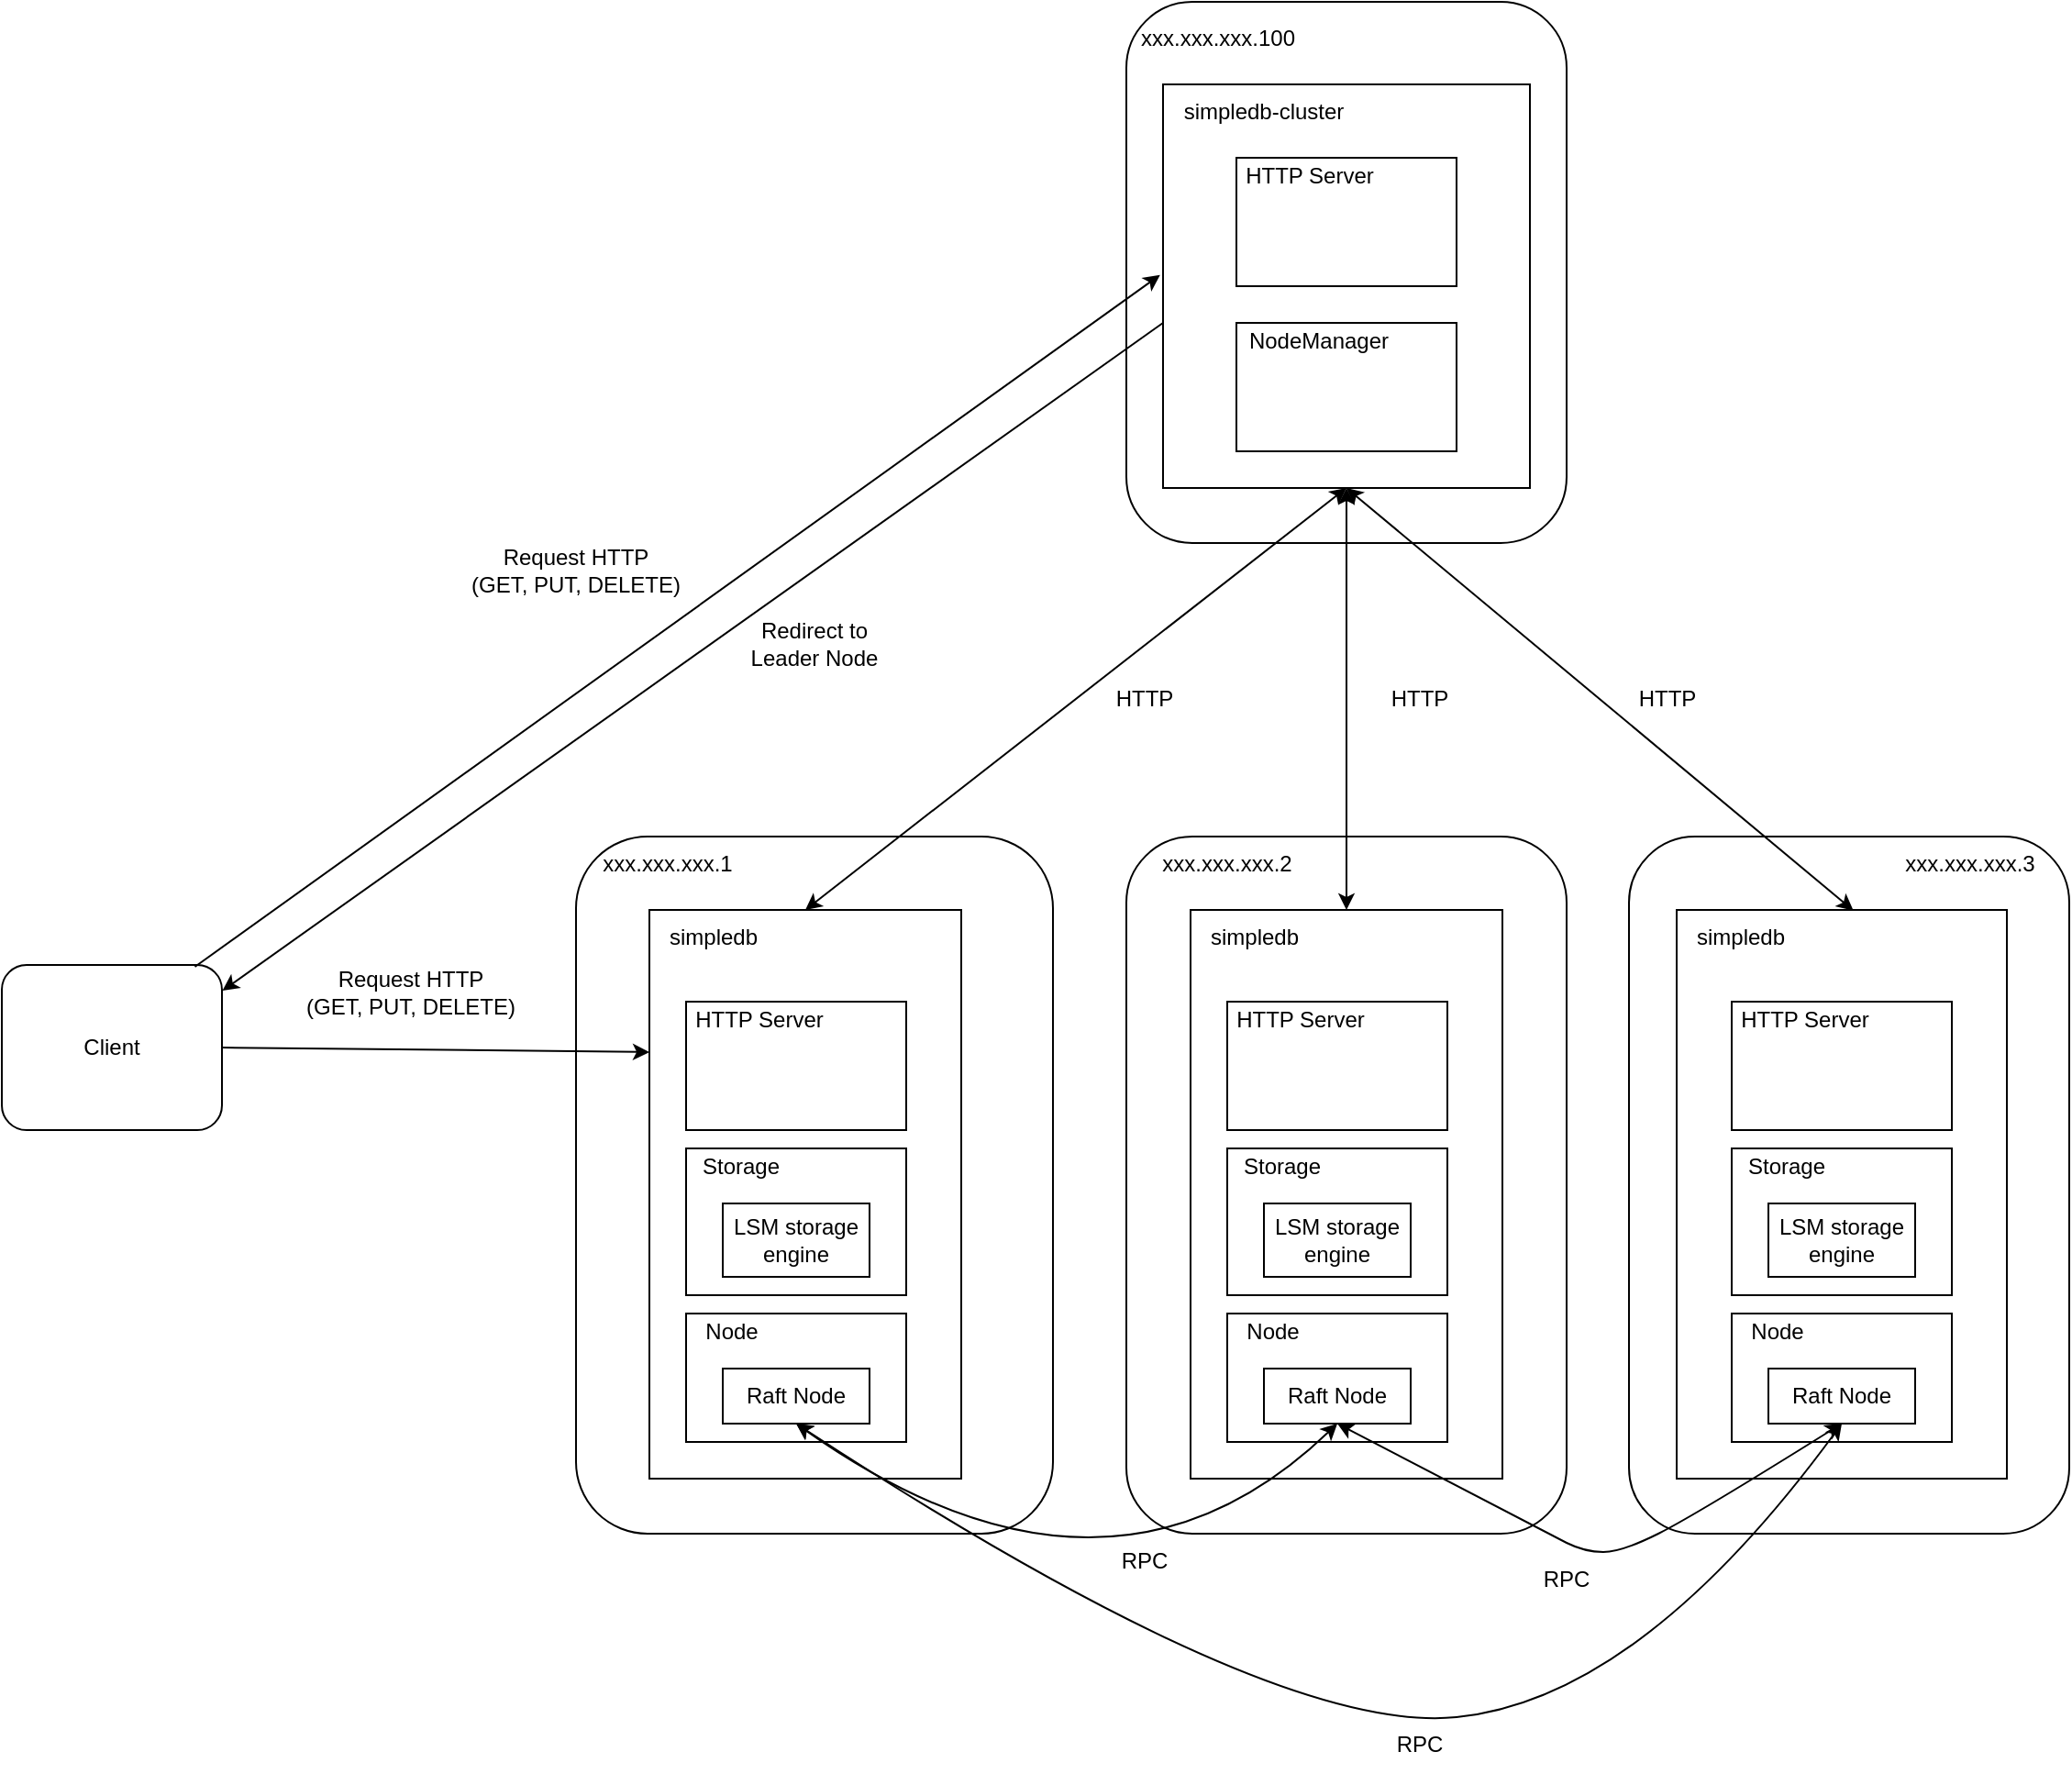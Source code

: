 <mxfile>
    <diagram id="cczpVjkR36ITg0IE3CeR" name="Page-1">
        <mxGraphModel dx="2537" dy="1078" grid="1" gridSize="10" guides="1" tooltips="1" connect="1" arrows="1" fold="1" page="1" pageScale="1" pageWidth="827" pageHeight="1169" math="0" shadow="0">
            <root>
                <mxCell id="0"/>
                <mxCell id="1" parent="0"/>
                <mxCell id="90" value="" style="rounded=1;whiteSpace=wrap;html=1;" parent="1" vertex="1">
                    <mxGeometry x="140" y="265" width="240" height="295" as="geometry"/>
                </mxCell>
                <mxCell id="85" value="" style="rounded=1;whiteSpace=wrap;html=1;" parent="1" vertex="1">
                    <mxGeometry x="414" y="720" width="240" height="380" as="geometry"/>
                </mxCell>
                <mxCell id="18" value="" style="rounded=1;whiteSpace=wrap;html=1;" parent="1" vertex="1">
                    <mxGeometry x="140" y="720" width="240" height="380" as="geometry"/>
                </mxCell>
                <mxCell id="17" value="" style="rounded=1;whiteSpace=wrap;html=1;" parent="1" vertex="1">
                    <mxGeometry x="-160" y="720" width="260" height="380" as="geometry"/>
                </mxCell>
                <mxCell id="2" value="" style="rounded=0;whiteSpace=wrap;html=1;" parent="1" vertex="1">
                    <mxGeometry x="160" y="310" width="200" height="220" as="geometry"/>
                </mxCell>
                <mxCell id="3" value="simpledb-cluster" style="text;html=1;strokeColor=none;fillColor=none;align=center;verticalAlign=middle;whiteSpace=wrap;rounded=0;" parent="1" vertex="1">
                    <mxGeometry x="160" y="310" width="110" height="30" as="geometry"/>
                </mxCell>
                <mxCell id="6" value="" style="rounded=0;whiteSpace=wrap;html=1;" parent="1" vertex="1">
                    <mxGeometry x="-120" y="760" width="170" height="310" as="geometry"/>
                </mxCell>
                <mxCell id="7" value="simpledb" style="text;html=1;strokeColor=none;fillColor=none;align=center;verticalAlign=middle;whiteSpace=wrap;rounded=0;" parent="1" vertex="1">
                    <mxGeometry x="-140" y="760" width="110" height="30" as="geometry"/>
                </mxCell>
                <mxCell id="8" value="" style="rounded=0;whiteSpace=wrap;html=1;" parent="1" vertex="1">
                    <mxGeometry x="440" y="760" width="180" height="310" as="geometry"/>
                </mxCell>
                <mxCell id="9" value="simpledb" style="text;html=1;strokeColor=none;fillColor=none;align=center;verticalAlign=middle;whiteSpace=wrap;rounded=0;" parent="1" vertex="1">
                    <mxGeometry x="420" y="760" width="110" height="30" as="geometry"/>
                </mxCell>
                <mxCell id="10" value="" style="rounded=0;whiteSpace=wrap;html=1;" parent="1" vertex="1">
                    <mxGeometry x="175" y="760" width="170" height="310" as="geometry"/>
                </mxCell>
                <mxCell id="11" value="simpledb" style="text;html=1;strokeColor=none;fillColor=none;align=center;verticalAlign=middle;whiteSpace=wrap;rounded=0;" parent="1" vertex="1">
                    <mxGeometry x="155" y="760" width="110" height="30" as="geometry"/>
                </mxCell>
                <mxCell id="12" value="" style="endArrow=classic;startArrow=classic;html=1;entryX=0.5;entryY=1;entryDx=0;entryDy=0;exitX=0.5;exitY=0;exitDx=0;exitDy=0;" parent="1" source="6" target="2" edge="1">
                    <mxGeometry width="50" height="50" relative="1" as="geometry">
                        <mxPoint x="600" y="590" as="sourcePoint"/>
                        <mxPoint x="650" y="540" as="targetPoint"/>
                    </mxGeometry>
                </mxCell>
                <mxCell id="13" value="" style="endArrow=classic;startArrow=classic;html=1;entryX=0.5;entryY=1;entryDx=0;entryDy=0;exitX=0.5;exitY=0;exitDx=0;exitDy=0;" parent="1" source="10" target="2" edge="1">
                    <mxGeometry width="50" height="50" relative="1" as="geometry">
                        <mxPoint x="-20" y="680" as="sourcePoint"/>
                        <mxPoint x="270" y="540" as="targetPoint"/>
                    </mxGeometry>
                </mxCell>
                <mxCell id="14" value="" style="endArrow=classic;startArrow=classic;html=1;entryX=0.5;entryY=1;entryDx=0;entryDy=0;exitX=0.535;exitY=0.001;exitDx=0;exitDy=0;exitPerimeter=0;" parent="1" source="8" target="2" edge="1">
                    <mxGeometry width="50" height="50" relative="1" as="geometry">
                        <mxPoint x="270" y="680" as="sourcePoint"/>
                        <mxPoint x="270" y="540" as="targetPoint"/>
                    </mxGeometry>
                </mxCell>
                <mxCell id="21" value="" style="rounded=0;whiteSpace=wrap;html=1;" parent="1" vertex="1">
                    <mxGeometry x="-100" y="980" width="120" height="70" as="geometry"/>
                </mxCell>
                <mxCell id="31" value="" style="rounded=0;whiteSpace=wrap;html=1;" parent="1" vertex="1">
                    <mxGeometry x="-100" y="890" width="120" height="80" as="geometry"/>
                </mxCell>
                <mxCell id="32" value="Storage" style="text;html=1;strokeColor=none;fillColor=none;align=center;verticalAlign=middle;whiteSpace=wrap;rounded=0;" parent="1" vertex="1">
                    <mxGeometry x="-100" y="890" width="60" height="20" as="geometry"/>
                </mxCell>
                <mxCell id="33" value="Node" style="text;html=1;strokeColor=none;fillColor=none;align=center;verticalAlign=middle;whiteSpace=wrap;rounded=0;" parent="1" vertex="1">
                    <mxGeometry x="-100" y="980" width="50" height="20" as="geometry"/>
                </mxCell>
                <mxCell id="34" value="Raft Node" style="rounded=0;whiteSpace=wrap;html=1;" parent="1" vertex="1">
                    <mxGeometry x="-80" y="1010" width="80" height="30" as="geometry"/>
                </mxCell>
                <mxCell id="36" value="LSM storage engine" style="rounded=0;whiteSpace=wrap;html=1;" parent="1" vertex="1">
                    <mxGeometry x="-80" y="920" width="80" height="40" as="geometry"/>
                </mxCell>
                <mxCell id="38" value="" style="rounded=0;whiteSpace=wrap;html=1;" parent="1" vertex="1">
                    <mxGeometry x="-100" y="810" width="120" height="70" as="geometry"/>
                </mxCell>
                <mxCell id="39" value="HTTP Server" style="text;html=1;strokeColor=none;fillColor=none;align=center;verticalAlign=middle;whiteSpace=wrap;rounded=0;" parent="1" vertex="1">
                    <mxGeometry x="-100" y="810" width="80" height="20" as="geometry"/>
                </mxCell>
                <mxCell id="40" value="" style="rounded=0;whiteSpace=wrap;html=1;" parent="1" vertex="1">
                    <mxGeometry x="195" y="980" width="120" height="70" as="geometry"/>
                </mxCell>
                <mxCell id="41" value="" style="rounded=0;whiteSpace=wrap;html=1;" parent="1" vertex="1">
                    <mxGeometry x="195" y="890" width="120" height="80" as="geometry"/>
                </mxCell>
                <mxCell id="42" value="Storage" style="text;html=1;strokeColor=none;fillColor=none;align=center;verticalAlign=middle;whiteSpace=wrap;rounded=0;" parent="1" vertex="1">
                    <mxGeometry x="195" y="890" width="60" height="20" as="geometry"/>
                </mxCell>
                <mxCell id="43" value="Node" style="text;html=1;strokeColor=none;fillColor=none;align=center;verticalAlign=middle;whiteSpace=wrap;rounded=0;" parent="1" vertex="1">
                    <mxGeometry x="195" y="980" width="50" height="20" as="geometry"/>
                </mxCell>
                <mxCell id="44" value="Raft Node" style="rounded=0;whiteSpace=wrap;html=1;" parent="1" vertex="1">
                    <mxGeometry x="215" y="1010" width="80" height="30" as="geometry"/>
                </mxCell>
                <mxCell id="45" value="LSM storage engine" style="rounded=0;whiteSpace=wrap;html=1;" parent="1" vertex="1">
                    <mxGeometry x="215" y="920" width="80" height="40" as="geometry"/>
                </mxCell>
                <mxCell id="46" value="" style="rounded=0;whiteSpace=wrap;html=1;" parent="1" vertex="1">
                    <mxGeometry x="195" y="810" width="120" height="70" as="geometry"/>
                </mxCell>
                <mxCell id="47" value="HTTP Server" style="text;html=1;strokeColor=none;fillColor=none;align=center;verticalAlign=middle;whiteSpace=wrap;rounded=0;" parent="1" vertex="1">
                    <mxGeometry x="195" y="810" width="80" height="20" as="geometry"/>
                </mxCell>
                <mxCell id="48" value="" style="rounded=0;whiteSpace=wrap;html=1;" parent="1" vertex="1">
                    <mxGeometry x="470" y="980" width="120" height="70" as="geometry"/>
                </mxCell>
                <mxCell id="49" value="" style="rounded=0;whiteSpace=wrap;html=1;" parent="1" vertex="1">
                    <mxGeometry x="470" y="890" width="120" height="80" as="geometry"/>
                </mxCell>
                <mxCell id="50" value="Storage" style="text;html=1;strokeColor=none;fillColor=none;align=center;verticalAlign=middle;whiteSpace=wrap;rounded=0;" parent="1" vertex="1">
                    <mxGeometry x="470" y="890" width="60" height="20" as="geometry"/>
                </mxCell>
                <mxCell id="51" value="Node" style="text;html=1;strokeColor=none;fillColor=none;align=center;verticalAlign=middle;whiteSpace=wrap;rounded=0;" parent="1" vertex="1">
                    <mxGeometry x="470" y="980" width="50" height="20" as="geometry"/>
                </mxCell>
                <mxCell id="52" value="Raft Node" style="rounded=0;whiteSpace=wrap;html=1;" parent="1" vertex="1">
                    <mxGeometry x="490" y="1010" width="80" height="30" as="geometry"/>
                </mxCell>
                <mxCell id="53" value="LSM storage engine" style="rounded=0;whiteSpace=wrap;html=1;" parent="1" vertex="1">
                    <mxGeometry x="490" y="920" width="80" height="40" as="geometry"/>
                </mxCell>
                <mxCell id="54" value="" style="rounded=0;whiteSpace=wrap;html=1;" parent="1" vertex="1">
                    <mxGeometry x="470" y="810" width="120" height="70" as="geometry"/>
                </mxCell>
                <mxCell id="55" value="HTTP Server" style="text;html=1;strokeColor=none;fillColor=none;align=center;verticalAlign=middle;whiteSpace=wrap;rounded=0;" parent="1" vertex="1">
                    <mxGeometry x="470" y="810" width="80" height="20" as="geometry"/>
                </mxCell>
                <mxCell id="26" value="" style="curved=1;startArrow=classic;endArrow=classic;html=1;exitX=0.5;exitY=1;exitDx=0;exitDy=0;entryX=0.5;entryY=1;entryDx=0;entryDy=0;" parent="1" source="44" target="52" edge="1">
                    <mxGeometry width="50" height="50" relative="1" as="geometry">
                        <mxPoint x="260" y="960" as="sourcePoint"/>
                        <mxPoint x="520" y="960" as="targetPoint"/>
                        <Array as="points">
                            <mxPoint x="370" y="1100"/>
                            <mxPoint x="390" y="1110"/>
                            <mxPoint x="410" y="1110"/>
                            <mxPoint x="450" y="1090"/>
                        </Array>
                    </mxGeometry>
                </mxCell>
                <mxCell id="24" value="" style="curved=1;startArrow=classic;endArrow=classic;html=1;entryX=0.5;entryY=1;entryDx=0;entryDy=0;exitX=0.5;exitY=1;exitDx=0;exitDy=0;" parent="1" source="34" target="44" edge="1">
                    <mxGeometry width="50" height="50" relative="1" as="geometry">
                        <mxPoint x="-40" y="1050" as="sourcePoint"/>
                        <mxPoint x="260" y="960" as="targetPoint"/>
                        <Array as="points">
                            <mxPoint x="130" y="1160"/>
                        </Array>
                    </mxGeometry>
                </mxCell>
                <mxCell id="25" value="" style="curved=1;startArrow=classic;endArrow=classic;html=1;exitX=0.5;exitY=1;exitDx=0;exitDy=0;entryX=0.5;entryY=1;entryDx=0;entryDy=0;" parent="1" source="34" target="52" edge="1">
                    <mxGeometry width="50" height="50" relative="1" as="geometry">
                        <mxPoint x="10" y="1070" as="sourcePoint"/>
                        <mxPoint x="520" y="960" as="targetPoint"/>
                        <Array as="points">
                            <mxPoint x="220" y="1210"/>
                            <mxPoint x="420" y="1190"/>
                        </Array>
                    </mxGeometry>
                </mxCell>
                <mxCell id="57" value="" style="rounded=0;whiteSpace=wrap;html=1;" parent="1" vertex="1">
                    <mxGeometry x="200" y="350" width="120" height="70" as="geometry"/>
                </mxCell>
                <mxCell id="58" value="HTTP Server" style="text;html=1;strokeColor=none;fillColor=none;align=center;verticalAlign=middle;whiteSpace=wrap;rounded=0;" parent="1" vertex="1">
                    <mxGeometry x="200" y="350" width="80" height="20" as="geometry"/>
                </mxCell>
                <mxCell id="59" value="" style="rounded=0;whiteSpace=wrap;html=1;" parent="1" vertex="1">
                    <mxGeometry x="200" y="440" width="120" height="70" as="geometry"/>
                </mxCell>
                <mxCell id="60" value="NodeManager" style="text;html=1;strokeColor=none;fillColor=none;align=center;verticalAlign=middle;whiteSpace=wrap;rounded=0;" parent="1" vertex="1">
                    <mxGeometry x="200" y="440" width="90" height="20" as="geometry"/>
                </mxCell>
                <mxCell id="61" value="Client" style="rounded=1;whiteSpace=wrap;html=1;" parent="1" vertex="1">
                    <mxGeometry x="-473" y="790" width="120" height="90" as="geometry"/>
                </mxCell>
                <mxCell id="68" value="" style="endArrow=classic;html=1;exitX=1;exitY=0.5;exitDx=0;exitDy=0;entryX=0;entryY=0.25;entryDx=0;entryDy=0;" parent="1" source="61" target="6" edge="1">
                    <mxGeometry width="50" height="50" relative="1" as="geometry">
                        <mxPoint x="-343" y="855" as="sourcePoint"/>
                        <mxPoint x="170" y="430" as="targetPoint"/>
                    </mxGeometry>
                </mxCell>
                <mxCell id="70" value="Request HTTP&lt;br&gt;(GET, PUT, DELETE)" style="text;html=1;strokeColor=none;fillColor=none;align=center;verticalAlign=middle;whiteSpace=wrap;rounded=0;" parent="1" vertex="1">
                    <mxGeometry x="-220" y="560" width="120" height="30" as="geometry"/>
                </mxCell>
                <mxCell id="72" value="Redirect to&lt;br&gt;Leader Node" style="text;html=1;strokeColor=none;fillColor=none;align=center;verticalAlign=middle;whiteSpace=wrap;rounded=0;" parent="1" vertex="1">
                    <mxGeometry x="-95" y="600" width="130" height="30" as="geometry"/>
                </mxCell>
                <mxCell id="73" value="" style="endArrow=classic;html=1;entryX=-0.008;entryY=0.472;entryDx=0;entryDy=0;entryPerimeter=0;exitX=0.877;exitY=0.011;exitDx=0;exitDy=0;exitPerimeter=0;" parent="1" source="61" target="2" edge="1">
                    <mxGeometry width="50" height="50" relative="1" as="geometry">
                        <mxPoint x="-370" y="770" as="sourcePoint"/>
                        <mxPoint x="270" y="760" as="targetPoint"/>
                    </mxGeometry>
                </mxCell>
                <mxCell id="74" value="" style="endArrow=classic;html=1;exitX=0;exitY=0.591;exitDx=0;exitDy=0;exitPerimeter=0;entryX=1.002;entryY=0.156;entryDx=0;entryDy=0;entryPerimeter=0;" parent="1" source="2" target="61" edge="1">
                    <mxGeometry width="50" height="50" relative="1" as="geometry">
                        <mxPoint x="-10" y="610" as="sourcePoint"/>
                        <mxPoint x="-350" y="820" as="targetPoint"/>
                    </mxGeometry>
                </mxCell>
                <mxCell id="78" value="RPC" style="text;html=1;strokeColor=none;fillColor=none;align=center;verticalAlign=middle;whiteSpace=wrap;rounded=0;" parent="1" vertex="1">
                    <mxGeometry x="240" y="1200" width="120" height="30" as="geometry"/>
                </mxCell>
                <mxCell id="79" value="RPC" style="text;html=1;strokeColor=none;fillColor=none;align=center;verticalAlign=middle;whiteSpace=wrap;rounded=0;" parent="1" vertex="1">
                    <mxGeometry x="90" y="1100" width="120" height="30" as="geometry"/>
                </mxCell>
                <mxCell id="80" value="RPC" style="text;html=1;strokeColor=none;fillColor=none;align=center;verticalAlign=middle;whiteSpace=wrap;rounded=0;" parent="1" vertex="1">
                    <mxGeometry x="320" y="1110" width="120" height="30" as="geometry"/>
                </mxCell>
                <mxCell id="82" value="HTTP" style="text;html=1;strokeColor=none;fillColor=none;align=center;verticalAlign=middle;whiteSpace=wrap;rounded=0;" parent="1" vertex="1">
                    <mxGeometry x="375" y="630" width="120" height="30" as="geometry"/>
                </mxCell>
                <mxCell id="83" value="HTTP" style="text;html=1;strokeColor=none;fillColor=none;align=center;verticalAlign=middle;whiteSpace=wrap;rounded=0;" parent="1" vertex="1">
                    <mxGeometry x="240" y="630" width="120" height="30" as="geometry"/>
                </mxCell>
                <mxCell id="84" value="HTTP" style="text;html=1;strokeColor=none;fillColor=none;align=center;verticalAlign=middle;whiteSpace=wrap;rounded=0;" parent="1" vertex="1">
                    <mxGeometry x="90" y="630" width="120" height="30" as="geometry"/>
                </mxCell>
                <mxCell id="86" value="xxx.xxx.xxx.1" style="text;html=1;strokeColor=none;fillColor=none;align=center;verticalAlign=middle;whiteSpace=wrap;rounded=0;" parent="1" vertex="1">
                    <mxGeometry x="-140" y="720" width="60" height="30" as="geometry"/>
                </mxCell>
                <mxCell id="87" value="xxx.xxx.xxx.2" style="text;html=1;strokeColor=none;fillColor=none;align=center;verticalAlign=middle;whiteSpace=wrap;rounded=0;" parent="1" vertex="1">
                    <mxGeometry x="165" y="720" width="60" height="30" as="geometry"/>
                </mxCell>
                <mxCell id="88" value="xxx.xxx.xxx.3" style="text;html=1;strokeColor=none;fillColor=none;align=center;verticalAlign=middle;whiteSpace=wrap;rounded=0;" parent="1" vertex="1">
                    <mxGeometry x="570" y="720" width="60" height="30" as="geometry"/>
                </mxCell>
                <mxCell id="89" value="xxx.xxx.xxx.100" style="text;html=1;strokeColor=none;fillColor=none;align=center;verticalAlign=middle;whiteSpace=wrap;rounded=0;" parent="1" vertex="1">
                    <mxGeometry x="160" y="270" width="60" height="30" as="geometry"/>
                </mxCell>
                <mxCell id="91" value="Request HTTP&lt;br&gt;(GET, PUT, DELETE)" style="text;html=1;strokeColor=none;fillColor=none;align=center;verticalAlign=middle;whiteSpace=wrap;rounded=0;" vertex="1" parent="1">
                    <mxGeometry x="-310" y="790" width="120" height="30" as="geometry"/>
                </mxCell>
            </root>
        </mxGraphModel>
    </diagram>
</mxfile>